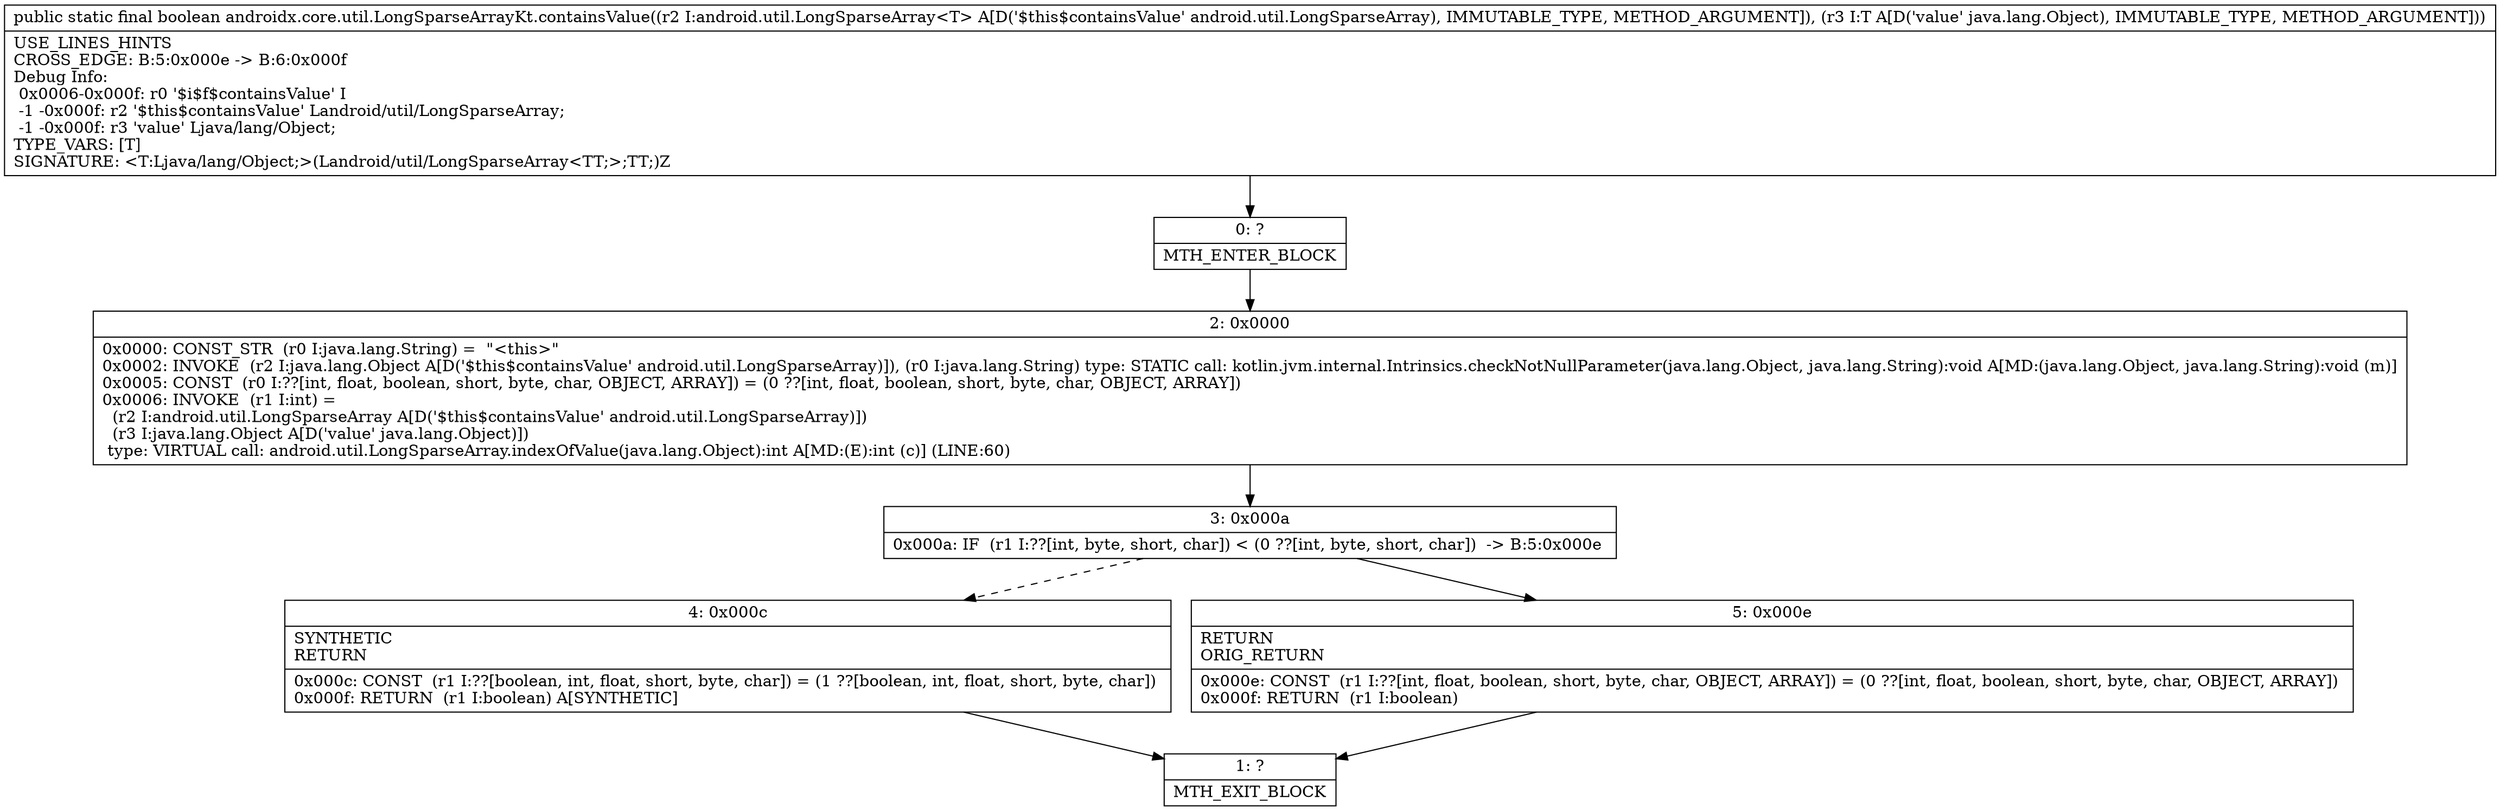digraph "CFG forandroidx.core.util.LongSparseArrayKt.containsValue(Landroid\/util\/LongSparseArray;Ljava\/lang\/Object;)Z" {
Node_0 [shape=record,label="{0\:\ ?|MTH_ENTER_BLOCK\l}"];
Node_2 [shape=record,label="{2\:\ 0x0000|0x0000: CONST_STR  (r0 I:java.lang.String) =  \"\<this\>\" \l0x0002: INVOKE  (r2 I:java.lang.Object A[D('$this$containsValue' android.util.LongSparseArray)]), (r0 I:java.lang.String) type: STATIC call: kotlin.jvm.internal.Intrinsics.checkNotNullParameter(java.lang.Object, java.lang.String):void A[MD:(java.lang.Object, java.lang.String):void (m)]\l0x0005: CONST  (r0 I:??[int, float, boolean, short, byte, char, OBJECT, ARRAY]) = (0 ??[int, float, boolean, short, byte, char, OBJECT, ARRAY]) \l0x0006: INVOKE  (r1 I:int) = \l  (r2 I:android.util.LongSparseArray A[D('$this$containsValue' android.util.LongSparseArray)])\l  (r3 I:java.lang.Object A[D('value' java.lang.Object)])\l type: VIRTUAL call: android.util.LongSparseArray.indexOfValue(java.lang.Object):int A[MD:(E):int (c)] (LINE:60)\l}"];
Node_3 [shape=record,label="{3\:\ 0x000a|0x000a: IF  (r1 I:??[int, byte, short, char]) \< (0 ??[int, byte, short, char])  \-\> B:5:0x000e \l}"];
Node_4 [shape=record,label="{4\:\ 0x000c|SYNTHETIC\lRETURN\l|0x000c: CONST  (r1 I:??[boolean, int, float, short, byte, char]) = (1 ??[boolean, int, float, short, byte, char]) \l0x000f: RETURN  (r1 I:boolean) A[SYNTHETIC]\l}"];
Node_1 [shape=record,label="{1\:\ ?|MTH_EXIT_BLOCK\l}"];
Node_5 [shape=record,label="{5\:\ 0x000e|RETURN\lORIG_RETURN\l|0x000e: CONST  (r1 I:??[int, float, boolean, short, byte, char, OBJECT, ARRAY]) = (0 ??[int, float, boolean, short, byte, char, OBJECT, ARRAY]) \l0x000f: RETURN  (r1 I:boolean) \l}"];
MethodNode[shape=record,label="{public static final boolean androidx.core.util.LongSparseArrayKt.containsValue((r2 I:android.util.LongSparseArray\<T\> A[D('$this$containsValue' android.util.LongSparseArray), IMMUTABLE_TYPE, METHOD_ARGUMENT]), (r3 I:T A[D('value' java.lang.Object), IMMUTABLE_TYPE, METHOD_ARGUMENT]))  | USE_LINES_HINTS\lCROSS_EDGE: B:5:0x000e \-\> B:6:0x000f\lDebug Info:\l  0x0006\-0x000f: r0 '$i$f$containsValue' I\l  \-1 \-0x000f: r2 '$this$containsValue' Landroid\/util\/LongSparseArray;\l  \-1 \-0x000f: r3 'value' Ljava\/lang\/Object;\lTYPE_VARS: [T]\lSIGNATURE: \<T:Ljava\/lang\/Object;\>(Landroid\/util\/LongSparseArray\<TT;\>;TT;)Z\l}"];
MethodNode -> Node_0;Node_0 -> Node_2;
Node_2 -> Node_3;
Node_3 -> Node_4[style=dashed];
Node_3 -> Node_5;
Node_4 -> Node_1;
Node_5 -> Node_1;
}


